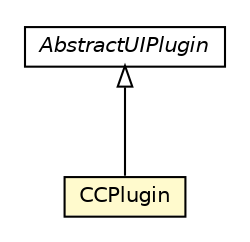 #!/usr/local/bin/dot
#
# Class diagram 
# Generated by UMLGraph version 5.1 (http://www.umlgraph.org/)
#

digraph G {
	edge [fontname="Helvetica",fontsize=10,labelfontname="Helvetica",labelfontsize=10];
	node [fontname="Helvetica",fontsize=10,shape=plaintext];
	nodesep=0.25;
	ranksep=0.5;
	// net.sf.commonclipse.CCPlugin
	c195 [label=<<table title="net.sf.commonclipse.CCPlugin" border="0" cellborder="1" cellspacing="0" cellpadding="2" port="p" bgcolor="lemonChiffon" href="./CCPlugin.html">
		<tr><td><table border="0" cellspacing="0" cellpadding="1">
<tr><td align="center" balign="center"> CCPlugin </td></tr>
		</table></td></tr>
		</table>>, fontname="Helvetica", fontcolor="black", fontsize=10.0];
	//net.sf.commonclipse.CCPlugin extends org.eclipse.ui.plugin.AbstractUIPlugin
	c208:p -> c195:p [dir=back,arrowtail=empty];
	// org.eclipse.ui.plugin.AbstractUIPlugin
	c208 [label=<<table title="org.eclipse.ui.plugin.AbstractUIPlugin" border="0" cellborder="1" cellspacing="0" cellpadding="2" port="p" href="http://java.sun.com/j2se/1.4.2/docs/api/org/eclipse/ui/plugin/AbstractUIPlugin.html">
		<tr><td><table border="0" cellspacing="0" cellpadding="1">
<tr><td align="center" balign="center"><font face="Helvetica-Oblique"> AbstractUIPlugin </font></td></tr>
		</table></td></tr>
		</table>>, fontname="Helvetica", fontcolor="black", fontsize=10.0];
}

